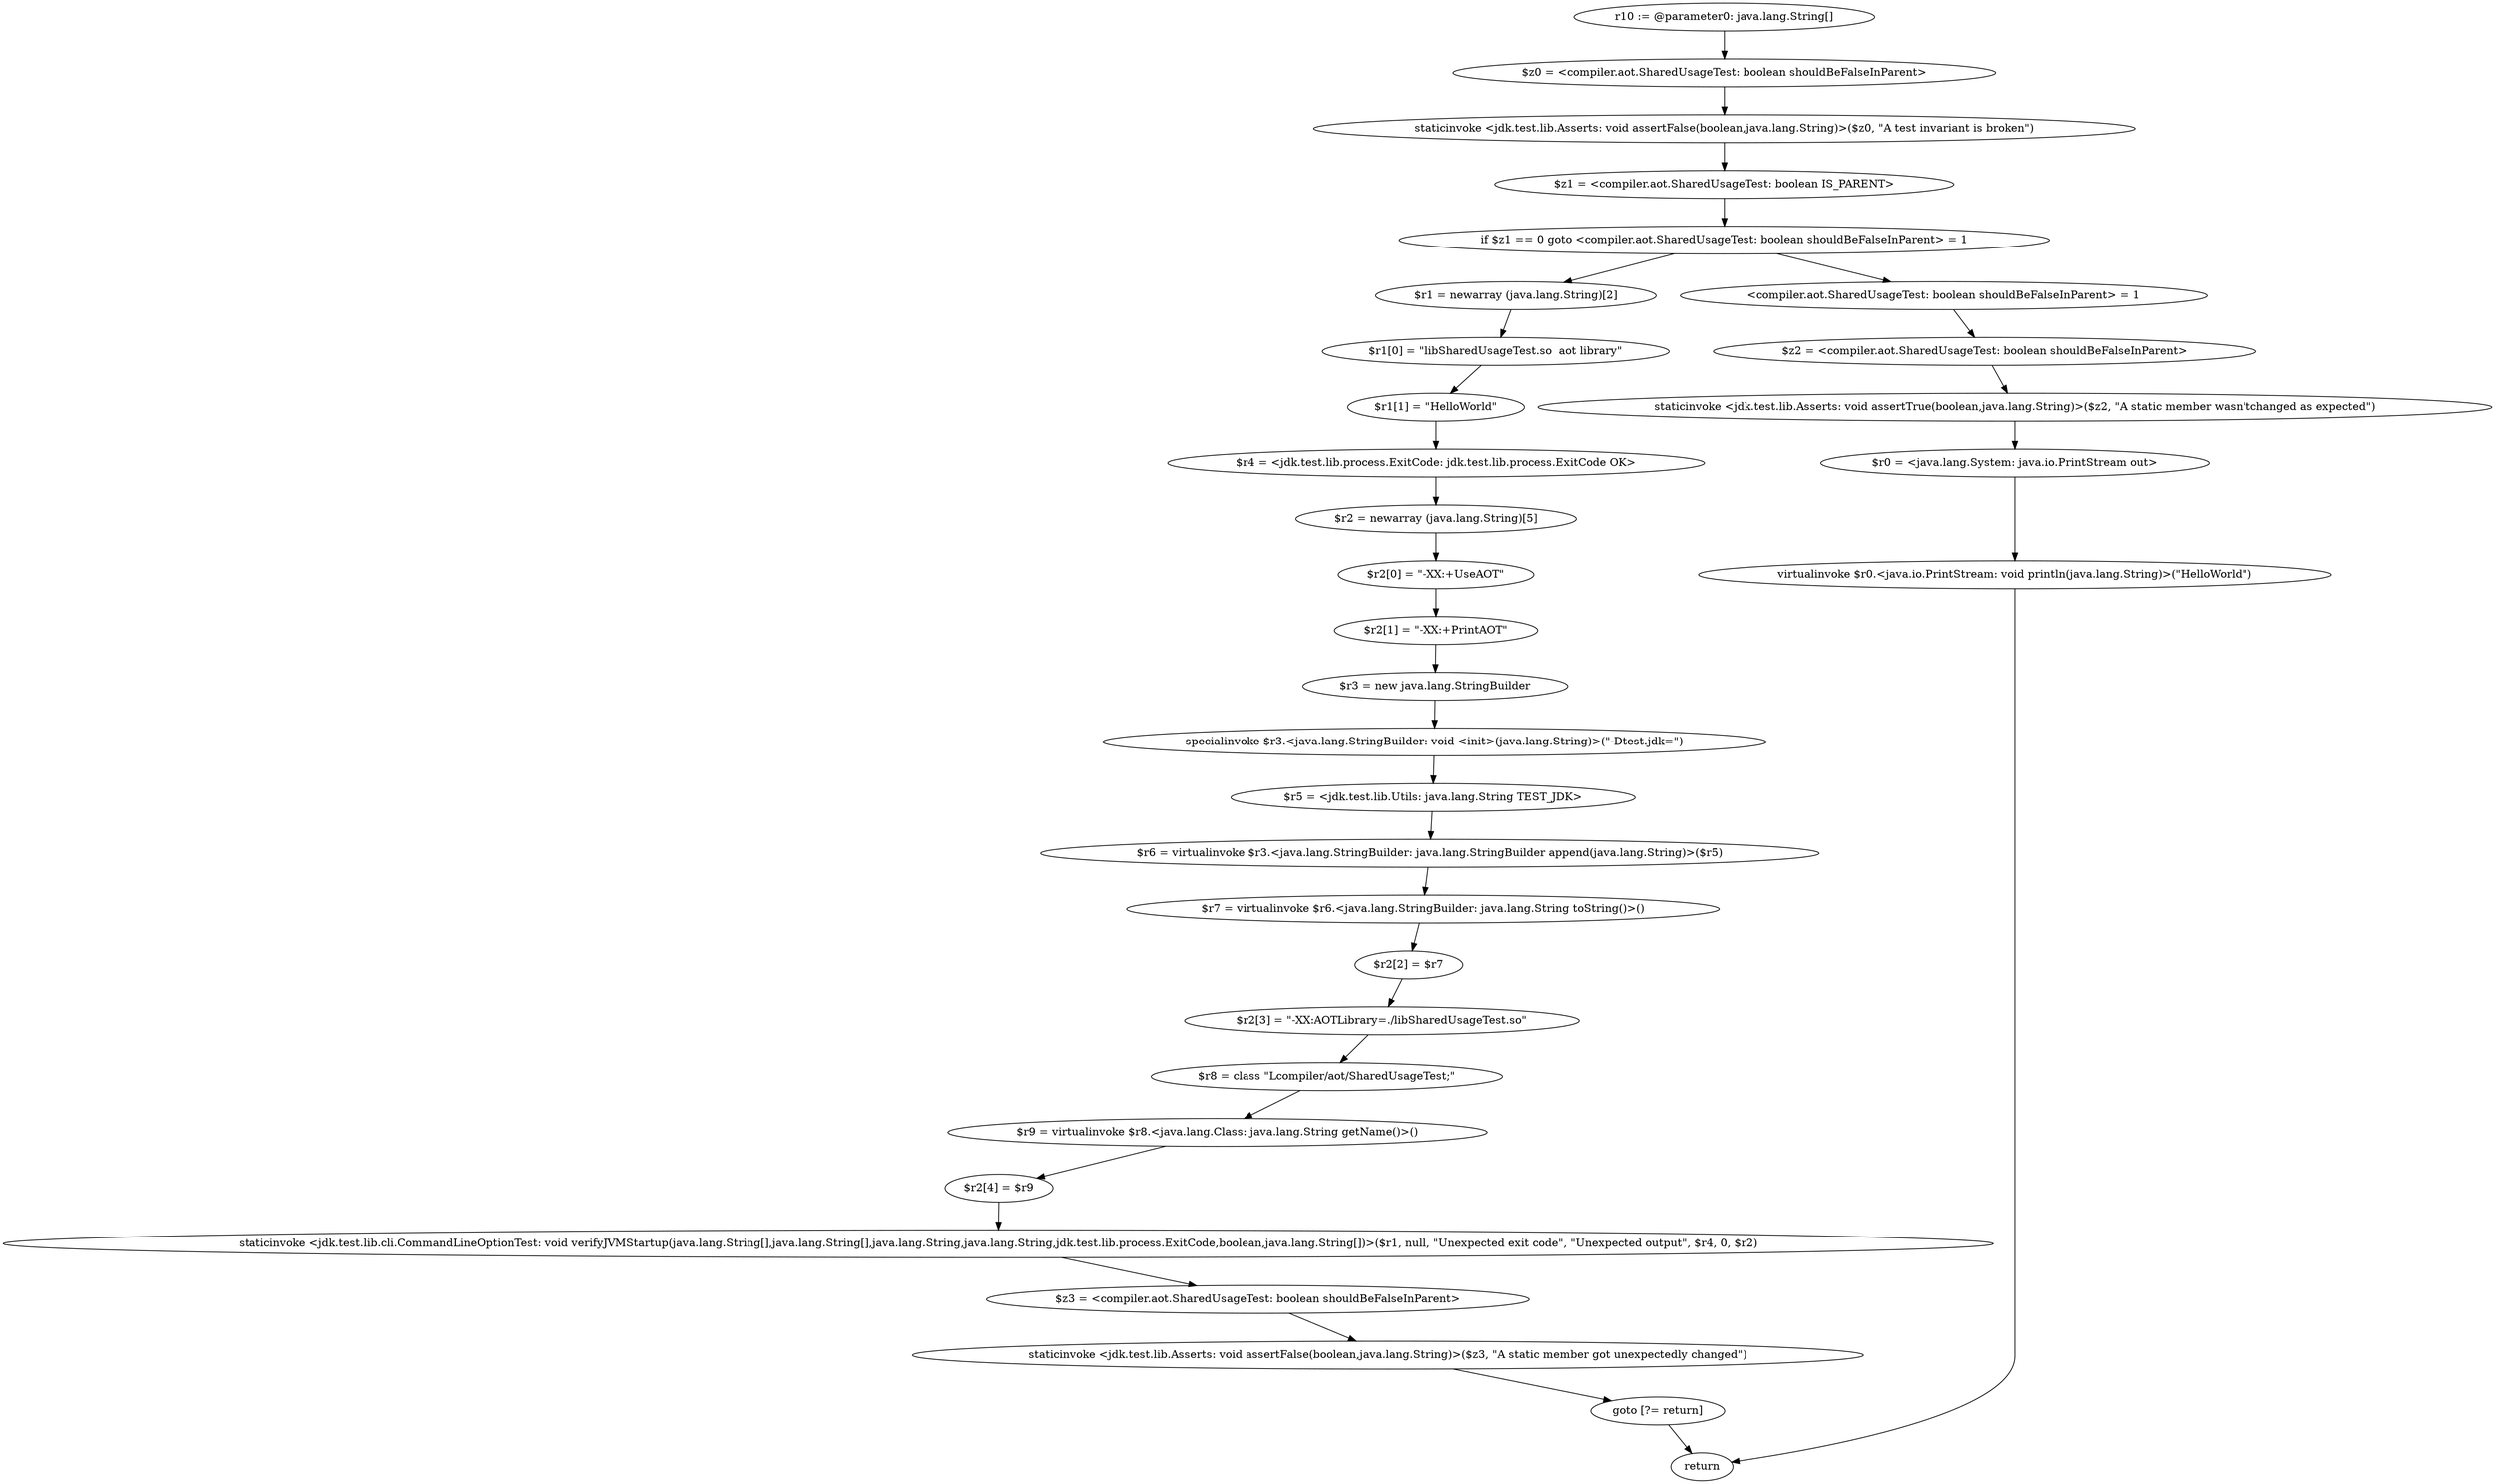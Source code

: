 digraph "unitGraph" {
    "r10 := @parameter0: java.lang.String[]"
    "$z0 = <compiler.aot.SharedUsageTest: boolean shouldBeFalseInParent>"
    "staticinvoke <jdk.test.lib.Asserts: void assertFalse(boolean,java.lang.String)>($z0, \"A test invariant is broken\")"
    "$z1 = <compiler.aot.SharedUsageTest: boolean IS_PARENT>"
    "if $z1 == 0 goto <compiler.aot.SharedUsageTest: boolean shouldBeFalseInParent> = 1"
    "$r1 = newarray (java.lang.String)[2]"
    "$r1[0] = \"libSharedUsageTest.so  aot library\""
    "$r1[1] = \"HelloWorld\""
    "$r4 = <jdk.test.lib.process.ExitCode: jdk.test.lib.process.ExitCode OK>"
    "$r2 = newarray (java.lang.String)[5]"
    "$r2[0] = \"-XX:+UseAOT\""
    "$r2[1] = \"-XX:+PrintAOT\""
    "$r3 = new java.lang.StringBuilder"
    "specialinvoke $r3.<java.lang.StringBuilder: void <init>(java.lang.String)>(\"-Dtest.jdk=\")"
    "$r5 = <jdk.test.lib.Utils: java.lang.String TEST_JDK>"
    "$r6 = virtualinvoke $r3.<java.lang.StringBuilder: java.lang.StringBuilder append(java.lang.String)>($r5)"
    "$r7 = virtualinvoke $r6.<java.lang.StringBuilder: java.lang.String toString()>()"
    "$r2[2] = $r7"
    "$r2[3] = \"-XX:AOTLibrary=./libSharedUsageTest.so\""
    "$r8 = class \"Lcompiler/aot/SharedUsageTest;\""
    "$r9 = virtualinvoke $r8.<java.lang.Class: java.lang.String getName()>()"
    "$r2[4] = $r9"
    "staticinvoke <jdk.test.lib.cli.CommandLineOptionTest: void verifyJVMStartup(java.lang.String[],java.lang.String[],java.lang.String,java.lang.String,jdk.test.lib.process.ExitCode,boolean,java.lang.String[])>($r1, null, \"Unexpected exit code\", \"Unexpected output\", $r4, 0, $r2)"
    "$z3 = <compiler.aot.SharedUsageTest: boolean shouldBeFalseInParent>"
    "staticinvoke <jdk.test.lib.Asserts: void assertFalse(boolean,java.lang.String)>($z3, \"A static member got unexpectedly changed\")"
    "goto [?= return]"
    "<compiler.aot.SharedUsageTest: boolean shouldBeFalseInParent> = 1"
    "$z2 = <compiler.aot.SharedUsageTest: boolean shouldBeFalseInParent>"
    "staticinvoke <jdk.test.lib.Asserts: void assertTrue(boolean,java.lang.String)>($z2, \"A static member wasn\'tchanged as expected\")"
    "$r0 = <java.lang.System: java.io.PrintStream out>"
    "virtualinvoke $r0.<java.io.PrintStream: void println(java.lang.String)>(\"HelloWorld\")"
    "return"
    "r10 := @parameter0: java.lang.String[]"->"$z0 = <compiler.aot.SharedUsageTest: boolean shouldBeFalseInParent>";
    "$z0 = <compiler.aot.SharedUsageTest: boolean shouldBeFalseInParent>"->"staticinvoke <jdk.test.lib.Asserts: void assertFalse(boolean,java.lang.String)>($z0, \"A test invariant is broken\")";
    "staticinvoke <jdk.test.lib.Asserts: void assertFalse(boolean,java.lang.String)>($z0, \"A test invariant is broken\")"->"$z1 = <compiler.aot.SharedUsageTest: boolean IS_PARENT>";
    "$z1 = <compiler.aot.SharedUsageTest: boolean IS_PARENT>"->"if $z1 == 0 goto <compiler.aot.SharedUsageTest: boolean shouldBeFalseInParent> = 1";
    "if $z1 == 0 goto <compiler.aot.SharedUsageTest: boolean shouldBeFalseInParent> = 1"->"$r1 = newarray (java.lang.String)[2]";
    "if $z1 == 0 goto <compiler.aot.SharedUsageTest: boolean shouldBeFalseInParent> = 1"->"<compiler.aot.SharedUsageTest: boolean shouldBeFalseInParent> = 1";
    "$r1 = newarray (java.lang.String)[2]"->"$r1[0] = \"libSharedUsageTest.so  aot library\"";
    "$r1[0] = \"libSharedUsageTest.so  aot library\""->"$r1[1] = \"HelloWorld\"";
    "$r1[1] = \"HelloWorld\""->"$r4 = <jdk.test.lib.process.ExitCode: jdk.test.lib.process.ExitCode OK>";
    "$r4 = <jdk.test.lib.process.ExitCode: jdk.test.lib.process.ExitCode OK>"->"$r2 = newarray (java.lang.String)[5]";
    "$r2 = newarray (java.lang.String)[5]"->"$r2[0] = \"-XX:+UseAOT\"";
    "$r2[0] = \"-XX:+UseAOT\""->"$r2[1] = \"-XX:+PrintAOT\"";
    "$r2[1] = \"-XX:+PrintAOT\""->"$r3 = new java.lang.StringBuilder";
    "$r3 = new java.lang.StringBuilder"->"specialinvoke $r3.<java.lang.StringBuilder: void <init>(java.lang.String)>(\"-Dtest.jdk=\")";
    "specialinvoke $r3.<java.lang.StringBuilder: void <init>(java.lang.String)>(\"-Dtest.jdk=\")"->"$r5 = <jdk.test.lib.Utils: java.lang.String TEST_JDK>";
    "$r5 = <jdk.test.lib.Utils: java.lang.String TEST_JDK>"->"$r6 = virtualinvoke $r3.<java.lang.StringBuilder: java.lang.StringBuilder append(java.lang.String)>($r5)";
    "$r6 = virtualinvoke $r3.<java.lang.StringBuilder: java.lang.StringBuilder append(java.lang.String)>($r5)"->"$r7 = virtualinvoke $r6.<java.lang.StringBuilder: java.lang.String toString()>()";
    "$r7 = virtualinvoke $r6.<java.lang.StringBuilder: java.lang.String toString()>()"->"$r2[2] = $r7";
    "$r2[2] = $r7"->"$r2[3] = \"-XX:AOTLibrary=./libSharedUsageTest.so\"";
    "$r2[3] = \"-XX:AOTLibrary=./libSharedUsageTest.so\""->"$r8 = class \"Lcompiler/aot/SharedUsageTest;\"";
    "$r8 = class \"Lcompiler/aot/SharedUsageTest;\""->"$r9 = virtualinvoke $r8.<java.lang.Class: java.lang.String getName()>()";
    "$r9 = virtualinvoke $r8.<java.lang.Class: java.lang.String getName()>()"->"$r2[4] = $r9";
    "$r2[4] = $r9"->"staticinvoke <jdk.test.lib.cli.CommandLineOptionTest: void verifyJVMStartup(java.lang.String[],java.lang.String[],java.lang.String,java.lang.String,jdk.test.lib.process.ExitCode,boolean,java.lang.String[])>($r1, null, \"Unexpected exit code\", \"Unexpected output\", $r4, 0, $r2)";
    "staticinvoke <jdk.test.lib.cli.CommandLineOptionTest: void verifyJVMStartup(java.lang.String[],java.lang.String[],java.lang.String,java.lang.String,jdk.test.lib.process.ExitCode,boolean,java.lang.String[])>($r1, null, \"Unexpected exit code\", \"Unexpected output\", $r4, 0, $r2)"->"$z3 = <compiler.aot.SharedUsageTest: boolean shouldBeFalseInParent>";
    "$z3 = <compiler.aot.SharedUsageTest: boolean shouldBeFalseInParent>"->"staticinvoke <jdk.test.lib.Asserts: void assertFalse(boolean,java.lang.String)>($z3, \"A static member got unexpectedly changed\")";
    "staticinvoke <jdk.test.lib.Asserts: void assertFalse(boolean,java.lang.String)>($z3, \"A static member got unexpectedly changed\")"->"goto [?= return]";
    "goto [?= return]"->"return";
    "<compiler.aot.SharedUsageTest: boolean shouldBeFalseInParent> = 1"->"$z2 = <compiler.aot.SharedUsageTest: boolean shouldBeFalseInParent>";
    "$z2 = <compiler.aot.SharedUsageTest: boolean shouldBeFalseInParent>"->"staticinvoke <jdk.test.lib.Asserts: void assertTrue(boolean,java.lang.String)>($z2, \"A static member wasn\'tchanged as expected\")";
    "staticinvoke <jdk.test.lib.Asserts: void assertTrue(boolean,java.lang.String)>($z2, \"A static member wasn\'tchanged as expected\")"->"$r0 = <java.lang.System: java.io.PrintStream out>";
    "$r0 = <java.lang.System: java.io.PrintStream out>"->"virtualinvoke $r0.<java.io.PrintStream: void println(java.lang.String)>(\"HelloWorld\")";
    "virtualinvoke $r0.<java.io.PrintStream: void println(java.lang.String)>(\"HelloWorld\")"->"return";
}
